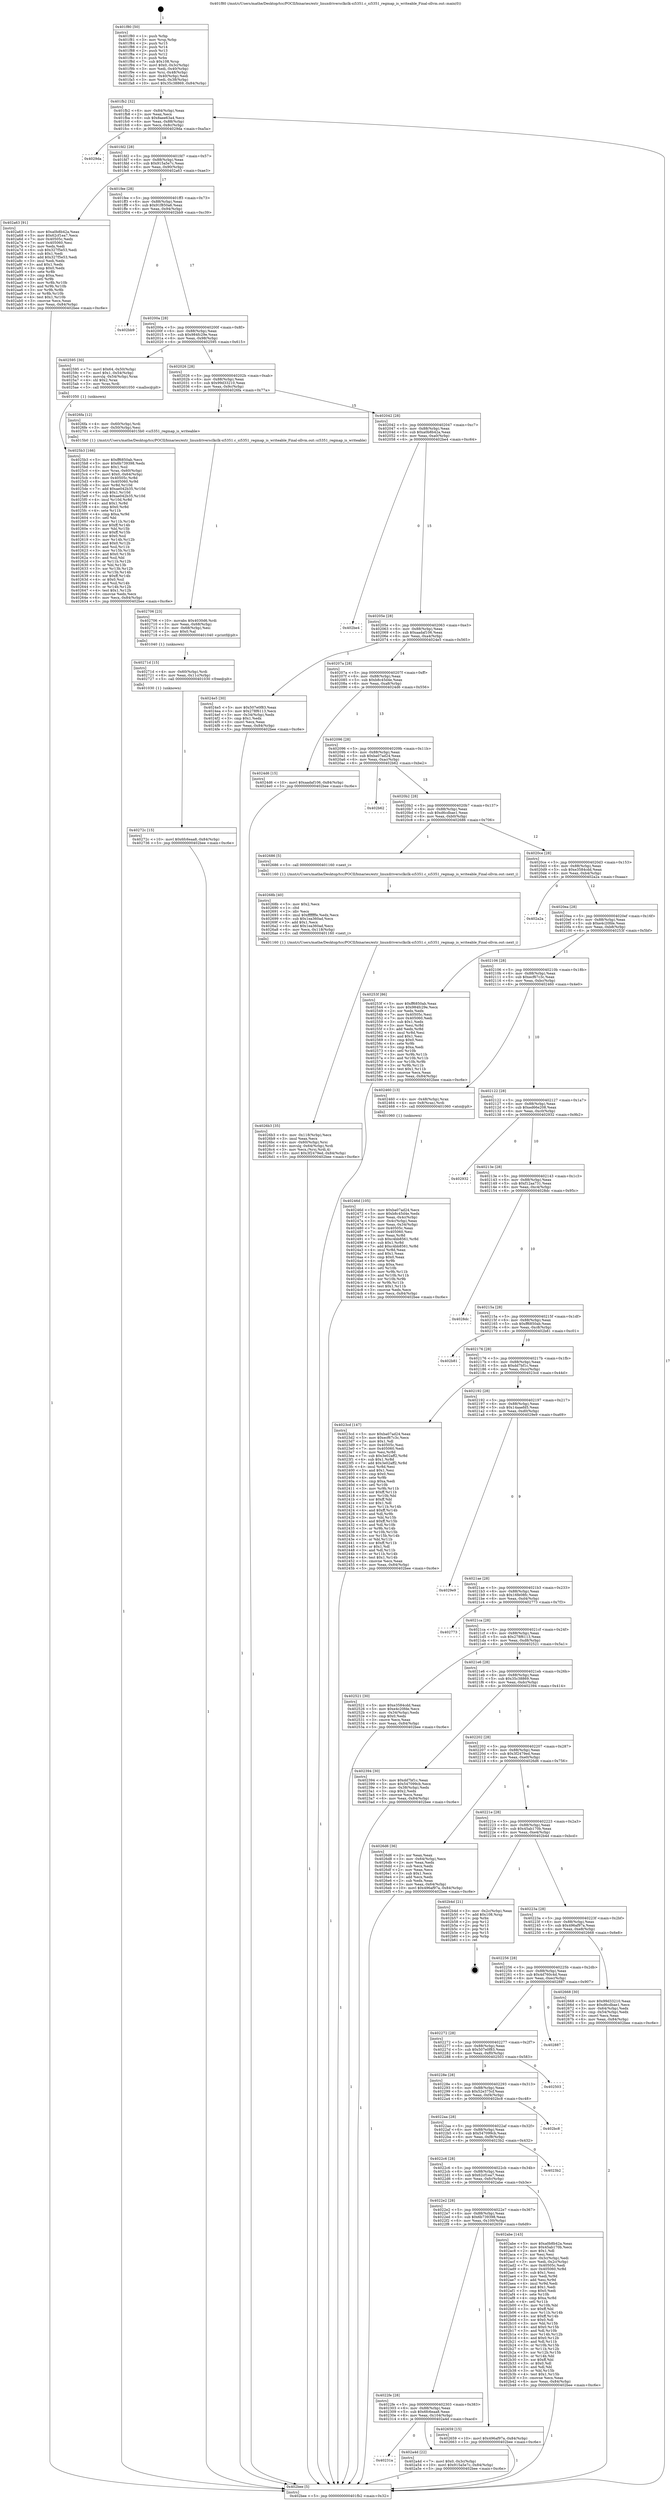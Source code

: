digraph "0x401f80" {
  label = "0x401f80 (/mnt/c/Users/mathe/Desktop/tcc/POCII/binaries/extr_linuxdriversclkclk-si5351.c_si5351_regmap_is_writeable_Final-ollvm.out::main(0))"
  labelloc = "t"
  node[shape=record]

  Entry [label="",width=0.3,height=0.3,shape=circle,fillcolor=black,style=filled]
  "0x401fb2" [label="{
     0x401fb2 [32]\l
     | [instrs]\l
     &nbsp;&nbsp;0x401fb2 \<+6\>: mov -0x84(%rbp),%eax\l
     &nbsp;&nbsp;0x401fb8 \<+2\>: mov %eax,%ecx\l
     &nbsp;&nbsp;0x401fba \<+6\>: sub $0x8aee63a4,%ecx\l
     &nbsp;&nbsp;0x401fc0 \<+6\>: mov %eax,-0x88(%rbp)\l
     &nbsp;&nbsp;0x401fc6 \<+6\>: mov %ecx,-0x8c(%rbp)\l
     &nbsp;&nbsp;0x401fcc \<+6\>: je 00000000004029da \<main+0xa5a\>\l
  }"]
  "0x4029da" [label="{
     0x4029da\l
  }", style=dashed]
  "0x401fd2" [label="{
     0x401fd2 [28]\l
     | [instrs]\l
     &nbsp;&nbsp;0x401fd2 \<+5\>: jmp 0000000000401fd7 \<main+0x57\>\l
     &nbsp;&nbsp;0x401fd7 \<+6\>: mov -0x88(%rbp),%eax\l
     &nbsp;&nbsp;0x401fdd \<+5\>: sub $0x915a5e7c,%eax\l
     &nbsp;&nbsp;0x401fe2 \<+6\>: mov %eax,-0x90(%rbp)\l
     &nbsp;&nbsp;0x401fe8 \<+6\>: je 0000000000402a63 \<main+0xae3\>\l
  }"]
  Exit [label="",width=0.3,height=0.3,shape=circle,fillcolor=black,style=filled,peripheries=2]
  "0x402a63" [label="{
     0x402a63 [91]\l
     | [instrs]\l
     &nbsp;&nbsp;0x402a63 \<+5\>: mov $0xa0b8b42a,%eax\l
     &nbsp;&nbsp;0x402a68 \<+5\>: mov $0x62cf1ea7,%ecx\l
     &nbsp;&nbsp;0x402a6d \<+7\>: mov 0x40505c,%edx\l
     &nbsp;&nbsp;0x402a74 \<+7\>: mov 0x405060,%esi\l
     &nbsp;&nbsp;0x402a7b \<+2\>: mov %edx,%edi\l
     &nbsp;&nbsp;0x402a7d \<+6\>: sub $0x327f5e53,%edi\l
     &nbsp;&nbsp;0x402a83 \<+3\>: sub $0x1,%edi\l
     &nbsp;&nbsp;0x402a86 \<+6\>: add $0x327f5e53,%edi\l
     &nbsp;&nbsp;0x402a8c \<+3\>: imul %edi,%edx\l
     &nbsp;&nbsp;0x402a8f \<+3\>: and $0x1,%edx\l
     &nbsp;&nbsp;0x402a92 \<+3\>: cmp $0x0,%edx\l
     &nbsp;&nbsp;0x402a95 \<+4\>: sete %r8b\l
     &nbsp;&nbsp;0x402a99 \<+3\>: cmp $0xa,%esi\l
     &nbsp;&nbsp;0x402a9c \<+4\>: setl %r9b\l
     &nbsp;&nbsp;0x402aa0 \<+3\>: mov %r8b,%r10b\l
     &nbsp;&nbsp;0x402aa3 \<+3\>: and %r9b,%r10b\l
     &nbsp;&nbsp;0x402aa6 \<+3\>: xor %r9b,%r8b\l
     &nbsp;&nbsp;0x402aa9 \<+3\>: or %r8b,%r10b\l
     &nbsp;&nbsp;0x402aac \<+4\>: test $0x1,%r10b\l
     &nbsp;&nbsp;0x402ab0 \<+3\>: cmovne %ecx,%eax\l
     &nbsp;&nbsp;0x402ab3 \<+6\>: mov %eax,-0x84(%rbp)\l
     &nbsp;&nbsp;0x402ab9 \<+5\>: jmp 0000000000402bee \<main+0xc6e\>\l
  }"]
  "0x401fee" [label="{
     0x401fee [28]\l
     | [instrs]\l
     &nbsp;&nbsp;0x401fee \<+5\>: jmp 0000000000401ff3 \<main+0x73\>\l
     &nbsp;&nbsp;0x401ff3 \<+6\>: mov -0x88(%rbp),%eax\l
     &nbsp;&nbsp;0x401ff9 \<+5\>: sub $0x91f850a6,%eax\l
     &nbsp;&nbsp;0x401ffe \<+6\>: mov %eax,-0x94(%rbp)\l
     &nbsp;&nbsp;0x402004 \<+6\>: je 0000000000402bb9 \<main+0xc39\>\l
  }"]
  "0x40231a" [label="{
     0x40231a\l
  }", style=dashed]
  "0x402bb9" [label="{
     0x402bb9\l
  }", style=dashed]
  "0x40200a" [label="{
     0x40200a [28]\l
     | [instrs]\l
     &nbsp;&nbsp;0x40200a \<+5\>: jmp 000000000040200f \<main+0x8f\>\l
     &nbsp;&nbsp;0x40200f \<+6\>: mov -0x88(%rbp),%eax\l
     &nbsp;&nbsp;0x402015 \<+5\>: sub $0x984fc29e,%eax\l
     &nbsp;&nbsp;0x40201a \<+6\>: mov %eax,-0x98(%rbp)\l
     &nbsp;&nbsp;0x402020 \<+6\>: je 0000000000402595 \<main+0x615\>\l
  }"]
  "0x402a4d" [label="{
     0x402a4d [22]\l
     | [instrs]\l
     &nbsp;&nbsp;0x402a4d \<+7\>: movl $0x0,-0x3c(%rbp)\l
     &nbsp;&nbsp;0x402a54 \<+10\>: movl $0x915a5e7c,-0x84(%rbp)\l
     &nbsp;&nbsp;0x402a5e \<+5\>: jmp 0000000000402bee \<main+0xc6e\>\l
  }"]
  "0x402595" [label="{
     0x402595 [30]\l
     | [instrs]\l
     &nbsp;&nbsp;0x402595 \<+7\>: movl $0x64,-0x50(%rbp)\l
     &nbsp;&nbsp;0x40259c \<+7\>: movl $0x1,-0x54(%rbp)\l
     &nbsp;&nbsp;0x4025a3 \<+4\>: movslq -0x54(%rbp),%rax\l
     &nbsp;&nbsp;0x4025a7 \<+4\>: shl $0x2,%rax\l
     &nbsp;&nbsp;0x4025ab \<+3\>: mov %rax,%rdi\l
     &nbsp;&nbsp;0x4025ae \<+5\>: call 0000000000401050 \<malloc@plt\>\l
     | [calls]\l
     &nbsp;&nbsp;0x401050 \{1\} (unknown)\l
  }"]
  "0x402026" [label="{
     0x402026 [28]\l
     | [instrs]\l
     &nbsp;&nbsp;0x402026 \<+5\>: jmp 000000000040202b \<main+0xab\>\l
     &nbsp;&nbsp;0x40202b \<+6\>: mov -0x88(%rbp),%eax\l
     &nbsp;&nbsp;0x402031 \<+5\>: sub $0x99d33210,%eax\l
     &nbsp;&nbsp;0x402036 \<+6\>: mov %eax,-0x9c(%rbp)\l
     &nbsp;&nbsp;0x40203c \<+6\>: je 00000000004026fa \<main+0x77a\>\l
  }"]
  "0x40272c" [label="{
     0x40272c [15]\l
     | [instrs]\l
     &nbsp;&nbsp;0x40272c \<+10\>: movl $0x6fc6eaa8,-0x84(%rbp)\l
     &nbsp;&nbsp;0x402736 \<+5\>: jmp 0000000000402bee \<main+0xc6e\>\l
  }"]
  "0x4026fa" [label="{
     0x4026fa [12]\l
     | [instrs]\l
     &nbsp;&nbsp;0x4026fa \<+4\>: mov -0x60(%rbp),%rdi\l
     &nbsp;&nbsp;0x4026fe \<+3\>: mov -0x50(%rbp),%esi\l
     &nbsp;&nbsp;0x402701 \<+5\>: call 00000000004015b0 \<si5351_regmap_is_writeable\>\l
     | [calls]\l
     &nbsp;&nbsp;0x4015b0 \{1\} (/mnt/c/Users/mathe/Desktop/tcc/POCII/binaries/extr_linuxdriversclkclk-si5351.c_si5351_regmap_is_writeable_Final-ollvm.out::si5351_regmap_is_writeable)\l
  }"]
  "0x402042" [label="{
     0x402042 [28]\l
     | [instrs]\l
     &nbsp;&nbsp;0x402042 \<+5\>: jmp 0000000000402047 \<main+0xc7\>\l
     &nbsp;&nbsp;0x402047 \<+6\>: mov -0x88(%rbp),%eax\l
     &nbsp;&nbsp;0x40204d \<+5\>: sub $0xa0b8b42a,%eax\l
     &nbsp;&nbsp;0x402052 \<+6\>: mov %eax,-0xa0(%rbp)\l
     &nbsp;&nbsp;0x402058 \<+6\>: je 0000000000402be4 \<main+0xc64\>\l
  }"]
  "0x40271d" [label="{
     0x40271d [15]\l
     | [instrs]\l
     &nbsp;&nbsp;0x40271d \<+4\>: mov -0x60(%rbp),%rdi\l
     &nbsp;&nbsp;0x402721 \<+6\>: mov %eax,-0x11c(%rbp)\l
     &nbsp;&nbsp;0x402727 \<+5\>: call 0000000000401030 \<free@plt\>\l
     | [calls]\l
     &nbsp;&nbsp;0x401030 \{1\} (unknown)\l
  }"]
  "0x402be4" [label="{
     0x402be4\l
  }", style=dashed]
  "0x40205e" [label="{
     0x40205e [28]\l
     | [instrs]\l
     &nbsp;&nbsp;0x40205e \<+5\>: jmp 0000000000402063 \<main+0xe3\>\l
     &nbsp;&nbsp;0x402063 \<+6\>: mov -0x88(%rbp),%eax\l
     &nbsp;&nbsp;0x402069 \<+5\>: sub $0xaadaf106,%eax\l
     &nbsp;&nbsp;0x40206e \<+6\>: mov %eax,-0xa4(%rbp)\l
     &nbsp;&nbsp;0x402074 \<+6\>: je 00000000004024e5 \<main+0x565\>\l
  }"]
  "0x402706" [label="{
     0x402706 [23]\l
     | [instrs]\l
     &nbsp;&nbsp;0x402706 \<+10\>: movabs $0x4030d6,%rdi\l
     &nbsp;&nbsp;0x402710 \<+3\>: mov %eax,-0x68(%rbp)\l
     &nbsp;&nbsp;0x402713 \<+3\>: mov -0x68(%rbp),%esi\l
     &nbsp;&nbsp;0x402716 \<+2\>: mov $0x0,%al\l
     &nbsp;&nbsp;0x402718 \<+5\>: call 0000000000401040 \<printf@plt\>\l
     | [calls]\l
     &nbsp;&nbsp;0x401040 \{1\} (unknown)\l
  }"]
  "0x4024e5" [label="{
     0x4024e5 [30]\l
     | [instrs]\l
     &nbsp;&nbsp;0x4024e5 \<+5\>: mov $0x507e0f83,%eax\l
     &nbsp;&nbsp;0x4024ea \<+5\>: mov $0x278f6113,%ecx\l
     &nbsp;&nbsp;0x4024ef \<+3\>: mov -0x34(%rbp),%edx\l
     &nbsp;&nbsp;0x4024f2 \<+3\>: cmp $0x1,%edx\l
     &nbsp;&nbsp;0x4024f5 \<+3\>: cmovl %ecx,%eax\l
     &nbsp;&nbsp;0x4024f8 \<+6\>: mov %eax,-0x84(%rbp)\l
     &nbsp;&nbsp;0x4024fe \<+5\>: jmp 0000000000402bee \<main+0xc6e\>\l
  }"]
  "0x40207a" [label="{
     0x40207a [28]\l
     | [instrs]\l
     &nbsp;&nbsp;0x40207a \<+5\>: jmp 000000000040207f \<main+0xff\>\l
     &nbsp;&nbsp;0x40207f \<+6\>: mov -0x88(%rbp),%eax\l
     &nbsp;&nbsp;0x402085 \<+5\>: sub $0xb8c45d4e,%eax\l
     &nbsp;&nbsp;0x40208a \<+6\>: mov %eax,-0xa8(%rbp)\l
     &nbsp;&nbsp;0x402090 \<+6\>: je 00000000004024d6 \<main+0x556\>\l
  }"]
  "0x4026b3" [label="{
     0x4026b3 [35]\l
     | [instrs]\l
     &nbsp;&nbsp;0x4026b3 \<+6\>: mov -0x118(%rbp),%ecx\l
     &nbsp;&nbsp;0x4026b9 \<+3\>: imul %eax,%ecx\l
     &nbsp;&nbsp;0x4026bc \<+4\>: mov -0x60(%rbp),%rsi\l
     &nbsp;&nbsp;0x4026c0 \<+4\>: movslq -0x64(%rbp),%rdi\l
     &nbsp;&nbsp;0x4026c4 \<+3\>: mov %ecx,(%rsi,%rdi,4)\l
     &nbsp;&nbsp;0x4026c7 \<+10\>: movl $0x3f2479ed,-0x84(%rbp)\l
     &nbsp;&nbsp;0x4026d1 \<+5\>: jmp 0000000000402bee \<main+0xc6e\>\l
  }"]
  "0x4024d6" [label="{
     0x4024d6 [15]\l
     | [instrs]\l
     &nbsp;&nbsp;0x4024d6 \<+10\>: movl $0xaadaf106,-0x84(%rbp)\l
     &nbsp;&nbsp;0x4024e0 \<+5\>: jmp 0000000000402bee \<main+0xc6e\>\l
  }"]
  "0x402096" [label="{
     0x402096 [28]\l
     | [instrs]\l
     &nbsp;&nbsp;0x402096 \<+5\>: jmp 000000000040209b \<main+0x11b\>\l
     &nbsp;&nbsp;0x40209b \<+6\>: mov -0x88(%rbp),%eax\l
     &nbsp;&nbsp;0x4020a1 \<+5\>: sub $0xba07ad24,%eax\l
     &nbsp;&nbsp;0x4020a6 \<+6\>: mov %eax,-0xac(%rbp)\l
     &nbsp;&nbsp;0x4020ac \<+6\>: je 0000000000402b62 \<main+0xbe2\>\l
  }"]
  "0x40268b" [label="{
     0x40268b [40]\l
     | [instrs]\l
     &nbsp;&nbsp;0x40268b \<+5\>: mov $0x2,%ecx\l
     &nbsp;&nbsp;0x402690 \<+1\>: cltd\l
     &nbsp;&nbsp;0x402691 \<+2\>: idiv %ecx\l
     &nbsp;&nbsp;0x402693 \<+6\>: imul $0xfffffffe,%edx,%ecx\l
     &nbsp;&nbsp;0x402699 \<+6\>: sub $0x1ea360ad,%ecx\l
     &nbsp;&nbsp;0x40269f \<+3\>: add $0x1,%ecx\l
     &nbsp;&nbsp;0x4026a2 \<+6\>: add $0x1ea360ad,%ecx\l
     &nbsp;&nbsp;0x4026a8 \<+6\>: mov %ecx,-0x118(%rbp)\l
     &nbsp;&nbsp;0x4026ae \<+5\>: call 0000000000401160 \<next_i\>\l
     | [calls]\l
     &nbsp;&nbsp;0x401160 \{1\} (/mnt/c/Users/mathe/Desktop/tcc/POCII/binaries/extr_linuxdriversclkclk-si5351.c_si5351_regmap_is_writeable_Final-ollvm.out::next_i)\l
  }"]
  "0x402b62" [label="{
     0x402b62\l
  }", style=dashed]
  "0x4020b2" [label="{
     0x4020b2 [28]\l
     | [instrs]\l
     &nbsp;&nbsp;0x4020b2 \<+5\>: jmp 00000000004020b7 \<main+0x137\>\l
     &nbsp;&nbsp;0x4020b7 \<+6\>: mov -0x88(%rbp),%eax\l
     &nbsp;&nbsp;0x4020bd \<+5\>: sub $0xd6cdbae1,%eax\l
     &nbsp;&nbsp;0x4020c2 \<+6\>: mov %eax,-0xb0(%rbp)\l
     &nbsp;&nbsp;0x4020c8 \<+6\>: je 0000000000402686 \<main+0x706\>\l
  }"]
  "0x4022fe" [label="{
     0x4022fe [28]\l
     | [instrs]\l
     &nbsp;&nbsp;0x4022fe \<+5\>: jmp 0000000000402303 \<main+0x383\>\l
     &nbsp;&nbsp;0x402303 \<+6\>: mov -0x88(%rbp),%eax\l
     &nbsp;&nbsp;0x402309 \<+5\>: sub $0x6fc6eaa8,%eax\l
     &nbsp;&nbsp;0x40230e \<+6\>: mov %eax,-0x104(%rbp)\l
     &nbsp;&nbsp;0x402314 \<+6\>: je 0000000000402a4d \<main+0xacd\>\l
  }"]
  "0x402686" [label="{
     0x402686 [5]\l
     | [instrs]\l
     &nbsp;&nbsp;0x402686 \<+5\>: call 0000000000401160 \<next_i\>\l
     | [calls]\l
     &nbsp;&nbsp;0x401160 \{1\} (/mnt/c/Users/mathe/Desktop/tcc/POCII/binaries/extr_linuxdriversclkclk-si5351.c_si5351_regmap_is_writeable_Final-ollvm.out::next_i)\l
  }"]
  "0x4020ce" [label="{
     0x4020ce [28]\l
     | [instrs]\l
     &nbsp;&nbsp;0x4020ce \<+5\>: jmp 00000000004020d3 \<main+0x153\>\l
     &nbsp;&nbsp;0x4020d3 \<+6\>: mov -0x88(%rbp),%eax\l
     &nbsp;&nbsp;0x4020d9 \<+5\>: sub $0xe3584cdd,%eax\l
     &nbsp;&nbsp;0x4020de \<+6\>: mov %eax,-0xb4(%rbp)\l
     &nbsp;&nbsp;0x4020e4 \<+6\>: je 0000000000402a2a \<main+0xaaa\>\l
  }"]
  "0x402659" [label="{
     0x402659 [15]\l
     | [instrs]\l
     &nbsp;&nbsp;0x402659 \<+10\>: movl $0x496af97a,-0x84(%rbp)\l
     &nbsp;&nbsp;0x402663 \<+5\>: jmp 0000000000402bee \<main+0xc6e\>\l
  }"]
  "0x402a2a" [label="{
     0x402a2a\l
  }", style=dashed]
  "0x4020ea" [label="{
     0x4020ea [28]\l
     | [instrs]\l
     &nbsp;&nbsp;0x4020ea \<+5\>: jmp 00000000004020ef \<main+0x16f\>\l
     &nbsp;&nbsp;0x4020ef \<+6\>: mov -0x88(%rbp),%eax\l
     &nbsp;&nbsp;0x4020f5 \<+5\>: sub $0xe4c20fde,%eax\l
     &nbsp;&nbsp;0x4020fa \<+6\>: mov %eax,-0xb8(%rbp)\l
     &nbsp;&nbsp;0x402100 \<+6\>: je 000000000040253f \<main+0x5bf\>\l
  }"]
  "0x4022e2" [label="{
     0x4022e2 [28]\l
     | [instrs]\l
     &nbsp;&nbsp;0x4022e2 \<+5\>: jmp 00000000004022e7 \<main+0x367\>\l
     &nbsp;&nbsp;0x4022e7 \<+6\>: mov -0x88(%rbp),%eax\l
     &nbsp;&nbsp;0x4022ed \<+5\>: sub $0x6b739398,%eax\l
     &nbsp;&nbsp;0x4022f2 \<+6\>: mov %eax,-0x100(%rbp)\l
     &nbsp;&nbsp;0x4022f8 \<+6\>: je 0000000000402659 \<main+0x6d9\>\l
  }"]
  "0x40253f" [label="{
     0x40253f [86]\l
     | [instrs]\l
     &nbsp;&nbsp;0x40253f \<+5\>: mov $0xff6850ab,%eax\l
     &nbsp;&nbsp;0x402544 \<+5\>: mov $0x984fc29e,%ecx\l
     &nbsp;&nbsp;0x402549 \<+2\>: xor %edx,%edx\l
     &nbsp;&nbsp;0x40254b \<+7\>: mov 0x40505c,%esi\l
     &nbsp;&nbsp;0x402552 \<+7\>: mov 0x405060,%edi\l
     &nbsp;&nbsp;0x402559 \<+3\>: sub $0x1,%edx\l
     &nbsp;&nbsp;0x40255c \<+3\>: mov %esi,%r8d\l
     &nbsp;&nbsp;0x40255f \<+3\>: add %edx,%r8d\l
     &nbsp;&nbsp;0x402562 \<+4\>: imul %r8d,%esi\l
     &nbsp;&nbsp;0x402566 \<+3\>: and $0x1,%esi\l
     &nbsp;&nbsp;0x402569 \<+3\>: cmp $0x0,%esi\l
     &nbsp;&nbsp;0x40256c \<+4\>: sete %r9b\l
     &nbsp;&nbsp;0x402570 \<+3\>: cmp $0xa,%edi\l
     &nbsp;&nbsp;0x402573 \<+4\>: setl %r10b\l
     &nbsp;&nbsp;0x402577 \<+3\>: mov %r9b,%r11b\l
     &nbsp;&nbsp;0x40257a \<+3\>: and %r10b,%r11b\l
     &nbsp;&nbsp;0x40257d \<+3\>: xor %r10b,%r9b\l
     &nbsp;&nbsp;0x402580 \<+3\>: or %r9b,%r11b\l
     &nbsp;&nbsp;0x402583 \<+4\>: test $0x1,%r11b\l
     &nbsp;&nbsp;0x402587 \<+3\>: cmovne %ecx,%eax\l
     &nbsp;&nbsp;0x40258a \<+6\>: mov %eax,-0x84(%rbp)\l
     &nbsp;&nbsp;0x402590 \<+5\>: jmp 0000000000402bee \<main+0xc6e\>\l
  }"]
  "0x402106" [label="{
     0x402106 [28]\l
     | [instrs]\l
     &nbsp;&nbsp;0x402106 \<+5\>: jmp 000000000040210b \<main+0x18b\>\l
     &nbsp;&nbsp;0x40210b \<+6\>: mov -0x88(%rbp),%eax\l
     &nbsp;&nbsp;0x402111 \<+5\>: sub $0xecf67c3c,%eax\l
     &nbsp;&nbsp;0x402116 \<+6\>: mov %eax,-0xbc(%rbp)\l
     &nbsp;&nbsp;0x40211c \<+6\>: je 0000000000402460 \<main+0x4e0\>\l
  }"]
  "0x402abe" [label="{
     0x402abe [143]\l
     | [instrs]\l
     &nbsp;&nbsp;0x402abe \<+5\>: mov $0xa0b8b42a,%eax\l
     &nbsp;&nbsp;0x402ac3 \<+5\>: mov $0x45ab170b,%ecx\l
     &nbsp;&nbsp;0x402ac8 \<+2\>: mov $0x1,%dl\l
     &nbsp;&nbsp;0x402aca \<+2\>: xor %esi,%esi\l
     &nbsp;&nbsp;0x402acc \<+3\>: mov -0x3c(%rbp),%edi\l
     &nbsp;&nbsp;0x402acf \<+3\>: mov %edi,-0x2c(%rbp)\l
     &nbsp;&nbsp;0x402ad2 \<+7\>: mov 0x40505c,%edi\l
     &nbsp;&nbsp;0x402ad9 \<+8\>: mov 0x405060,%r8d\l
     &nbsp;&nbsp;0x402ae1 \<+3\>: sub $0x1,%esi\l
     &nbsp;&nbsp;0x402ae4 \<+3\>: mov %edi,%r9d\l
     &nbsp;&nbsp;0x402ae7 \<+3\>: add %esi,%r9d\l
     &nbsp;&nbsp;0x402aea \<+4\>: imul %r9d,%edi\l
     &nbsp;&nbsp;0x402aee \<+3\>: and $0x1,%edi\l
     &nbsp;&nbsp;0x402af1 \<+3\>: cmp $0x0,%edi\l
     &nbsp;&nbsp;0x402af4 \<+4\>: sete %r10b\l
     &nbsp;&nbsp;0x402af8 \<+4\>: cmp $0xa,%r8d\l
     &nbsp;&nbsp;0x402afc \<+4\>: setl %r11b\l
     &nbsp;&nbsp;0x402b00 \<+3\>: mov %r10b,%bl\l
     &nbsp;&nbsp;0x402b03 \<+3\>: xor $0xff,%bl\l
     &nbsp;&nbsp;0x402b06 \<+3\>: mov %r11b,%r14b\l
     &nbsp;&nbsp;0x402b09 \<+4\>: xor $0xff,%r14b\l
     &nbsp;&nbsp;0x402b0d \<+3\>: xor $0x0,%dl\l
     &nbsp;&nbsp;0x402b10 \<+3\>: mov %bl,%r15b\l
     &nbsp;&nbsp;0x402b13 \<+4\>: and $0x0,%r15b\l
     &nbsp;&nbsp;0x402b17 \<+3\>: and %dl,%r10b\l
     &nbsp;&nbsp;0x402b1a \<+3\>: mov %r14b,%r12b\l
     &nbsp;&nbsp;0x402b1d \<+4\>: and $0x0,%r12b\l
     &nbsp;&nbsp;0x402b21 \<+3\>: and %dl,%r11b\l
     &nbsp;&nbsp;0x402b24 \<+3\>: or %r10b,%r15b\l
     &nbsp;&nbsp;0x402b27 \<+3\>: or %r11b,%r12b\l
     &nbsp;&nbsp;0x402b2a \<+3\>: xor %r12b,%r15b\l
     &nbsp;&nbsp;0x402b2d \<+3\>: or %r14b,%bl\l
     &nbsp;&nbsp;0x402b30 \<+3\>: xor $0xff,%bl\l
     &nbsp;&nbsp;0x402b33 \<+3\>: or $0x0,%dl\l
     &nbsp;&nbsp;0x402b36 \<+2\>: and %dl,%bl\l
     &nbsp;&nbsp;0x402b38 \<+3\>: or %bl,%r15b\l
     &nbsp;&nbsp;0x402b3b \<+4\>: test $0x1,%r15b\l
     &nbsp;&nbsp;0x402b3f \<+3\>: cmovne %ecx,%eax\l
     &nbsp;&nbsp;0x402b42 \<+6\>: mov %eax,-0x84(%rbp)\l
     &nbsp;&nbsp;0x402b48 \<+5\>: jmp 0000000000402bee \<main+0xc6e\>\l
  }"]
  "0x402460" [label="{
     0x402460 [13]\l
     | [instrs]\l
     &nbsp;&nbsp;0x402460 \<+4\>: mov -0x48(%rbp),%rax\l
     &nbsp;&nbsp;0x402464 \<+4\>: mov 0x8(%rax),%rdi\l
     &nbsp;&nbsp;0x402468 \<+5\>: call 0000000000401060 \<atoi@plt\>\l
     | [calls]\l
     &nbsp;&nbsp;0x401060 \{1\} (unknown)\l
  }"]
  "0x402122" [label="{
     0x402122 [28]\l
     | [instrs]\l
     &nbsp;&nbsp;0x402122 \<+5\>: jmp 0000000000402127 \<main+0x1a7\>\l
     &nbsp;&nbsp;0x402127 \<+6\>: mov -0x88(%rbp),%eax\l
     &nbsp;&nbsp;0x40212d \<+5\>: sub $0xed66e208,%eax\l
     &nbsp;&nbsp;0x402132 \<+6\>: mov %eax,-0xc0(%rbp)\l
     &nbsp;&nbsp;0x402138 \<+6\>: je 0000000000402932 \<main+0x9b2\>\l
  }"]
  "0x4022c6" [label="{
     0x4022c6 [28]\l
     | [instrs]\l
     &nbsp;&nbsp;0x4022c6 \<+5\>: jmp 00000000004022cb \<main+0x34b\>\l
     &nbsp;&nbsp;0x4022cb \<+6\>: mov -0x88(%rbp),%eax\l
     &nbsp;&nbsp;0x4022d1 \<+5\>: sub $0x62cf1ea7,%eax\l
     &nbsp;&nbsp;0x4022d6 \<+6\>: mov %eax,-0xfc(%rbp)\l
     &nbsp;&nbsp;0x4022dc \<+6\>: je 0000000000402abe \<main+0xb3e\>\l
  }"]
  "0x402932" [label="{
     0x402932\l
  }", style=dashed]
  "0x40213e" [label="{
     0x40213e [28]\l
     | [instrs]\l
     &nbsp;&nbsp;0x40213e \<+5\>: jmp 0000000000402143 \<main+0x1c3\>\l
     &nbsp;&nbsp;0x402143 \<+6\>: mov -0x88(%rbp),%eax\l
     &nbsp;&nbsp;0x402149 \<+5\>: sub $0xf12aa731,%eax\l
     &nbsp;&nbsp;0x40214e \<+6\>: mov %eax,-0xc4(%rbp)\l
     &nbsp;&nbsp;0x402154 \<+6\>: je 00000000004028dc \<main+0x95c\>\l
  }"]
  "0x4023b2" [label="{
     0x4023b2\l
  }", style=dashed]
  "0x4028dc" [label="{
     0x4028dc\l
  }", style=dashed]
  "0x40215a" [label="{
     0x40215a [28]\l
     | [instrs]\l
     &nbsp;&nbsp;0x40215a \<+5\>: jmp 000000000040215f \<main+0x1df\>\l
     &nbsp;&nbsp;0x40215f \<+6\>: mov -0x88(%rbp),%eax\l
     &nbsp;&nbsp;0x402165 \<+5\>: sub $0xff6850ab,%eax\l
     &nbsp;&nbsp;0x40216a \<+6\>: mov %eax,-0xc8(%rbp)\l
     &nbsp;&nbsp;0x402170 \<+6\>: je 0000000000402b81 \<main+0xc01\>\l
  }"]
  "0x4022aa" [label="{
     0x4022aa [28]\l
     | [instrs]\l
     &nbsp;&nbsp;0x4022aa \<+5\>: jmp 00000000004022af \<main+0x32f\>\l
     &nbsp;&nbsp;0x4022af \<+6\>: mov -0x88(%rbp),%eax\l
     &nbsp;&nbsp;0x4022b5 \<+5\>: sub $0x547099cb,%eax\l
     &nbsp;&nbsp;0x4022ba \<+6\>: mov %eax,-0xf8(%rbp)\l
     &nbsp;&nbsp;0x4022c0 \<+6\>: je 00000000004023b2 \<main+0x432\>\l
  }"]
  "0x402b81" [label="{
     0x402b81\l
  }", style=dashed]
  "0x402176" [label="{
     0x402176 [28]\l
     | [instrs]\l
     &nbsp;&nbsp;0x402176 \<+5\>: jmp 000000000040217b \<main+0x1fb\>\l
     &nbsp;&nbsp;0x40217b \<+6\>: mov -0x88(%rbp),%eax\l
     &nbsp;&nbsp;0x402181 \<+5\>: sub $0xdd7bf1c,%eax\l
     &nbsp;&nbsp;0x402186 \<+6\>: mov %eax,-0xcc(%rbp)\l
     &nbsp;&nbsp;0x40218c \<+6\>: je 00000000004023cd \<main+0x44d\>\l
  }"]
  "0x402bc8" [label="{
     0x402bc8\l
  }", style=dashed]
  "0x4023cd" [label="{
     0x4023cd [147]\l
     | [instrs]\l
     &nbsp;&nbsp;0x4023cd \<+5\>: mov $0xba07ad24,%eax\l
     &nbsp;&nbsp;0x4023d2 \<+5\>: mov $0xecf67c3c,%ecx\l
     &nbsp;&nbsp;0x4023d7 \<+2\>: mov $0x1,%dl\l
     &nbsp;&nbsp;0x4023d9 \<+7\>: mov 0x40505c,%esi\l
     &nbsp;&nbsp;0x4023e0 \<+7\>: mov 0x405060,%edi\l
     &nbsp;&nbsp;0x4023e7 \<+3\>: mov %esi,%r8d\l
     &nbsp;&nbsp;0x4023ea \<+7\>: sub $0x3e02aff2,%r8d\l
     &nbsp;&nbsp;0x4023f1 \<+4\>: sub $0x1,%r8d\l
     &nbsp;&nbsp;0x4023f5 \<+7\>: add $0x3e02aff2,%r8d\l
     &nbsp;&nbsp;0x4023fc \<+4\>: imul %r8d,%esi\l
     &nbsp;&nbsp;0x402400 \<+3\>: and $0x1,%esi\l
     &nbsp;&nbsp;0x402403 \<+3\>: cmp $0x0,%esi\l
     &nbsp;&nbsp;0x402406 \<+4\>: sete %r9b\l
     &nbsp;&nbsp;0x40240a \<+3\>: cmp $0xa,%edi\l
     &nbsp;&nbsp;0x40240d \<+4\>: setl %r10b\l
     &nbsp;&nbsp;0x402411 \<+3\>: mov %r9b,%r11b\l
     &nbsp;&nbsp;0x402414 \<+4\>: xor $0xff,%r11b\l
     &nbsp;&nbsp;0x402418 \<+3\>: mov %r10b,%bl\l
     &nbsp;&nbsp;0x40241b \<+3\>: xor $0xff,%bl\l
     &nbsp;&nbsp;0x40241e \<+3\>: xor $0x1,%dl\l
     &nbsp;&nbsp;0x402421 \<+3\>: mov %r11b,%r14b\l
     &nbsp;&nbsp;0x402424 \<+4\>: and $0xff,%r14b\l
     &nbsp;&nbsp;0x402428 \<+3\>: and %dl,%r9b\l
     &nbsp;&nbsp;0x40242b \<+3\>: mov %bl,%r15b\l
     &nbsp;&nbsp;0x40242e \<+4\>: and $0xff,%r15b\l
     &nbsp;&nbsp;0x402432 \<+3\>: and %dl,%r10b\l
     &nbsp;&nbsp;0x402435 \<+3\>: or %r9b,%r14b\l
     &nbsp;&nbsp;0x402438 \<+3\>: or %r10b,%r15b\l
     &nbsp;&nbsp;0x40243b \<+3\>: xor %r15b,%r14b\l
     &nbsp;&nbsp;0x40243e \<+3\>: or %bl,%r11b\l
     &nbsp;&nbsp;0x402441 \<+4\>: xor $0xff,%r11b\l
     &nbsp;&nbsp;0x402445 \<+3\>: or $0x1,%dl\l
     &nbsp;&nbsp;0x402448 \<+3\>: and %dl,%r11b\l
     &nbsp;&nbsp;0x40244b \<+3\>: or %r11b,%r14b\l
     &nbsp;&nbsp;0x40244e \<+4\>: test $0x1,%r14b\l
     &nbsp;&nbsp;0x402452 \<+3\>: cmovne %ecx,%eax\l
     &nbsp;&nbsp;0x402455 \<+6\>: mov %eax,-0x84(%rbp)\l
     &nbsp;&nbsp;0x40245b \<+5\>: jmp 0000000000402bee \<main+0xc6e\>\l
  }"]
  "0x402192" [label="{
     0x402192 [28]\l
     | [instrs]\l
     &nbsp;&nbsp;0x402192 \<+5\>: jmp 0000000000402197 \<main+0x217\>\l
     &nbsp;&nbsp;0x402197 \<+6\>: mov -0x88(%rbp),%eax\l
     &nbsp;&nbsp;0x40219d \<+5\>: sub $0x14aaefd5,%eax\l
     &nbsp;&nbsp;0x4021a2 \<+6\>: mov %eax,-0xd0(%rbp)\l
     &nbsp;&nbsp;0x4021a8 \<+6\>: je 00000000004029e9 \<main+0xa69\>\l
  }"]
  "0x40228e" [label="{
     0x40228e [28]\l
     | [instrs]\l
     &nbsp;&nbsp;0x40228e \<+5\>: jmp 0000000000402293 \<main+0x313\>\l
     &nbsp;&nbsp;0x402293 \<+6\>: mov -0x88(%rbp),%eax\l
     &nbsp;&nbsp;0x402299 \<+5\>: sub $0x52e375cf,%eax\l
     &nbsp;&nbsp;0x40229e \<+6\>: mov %eax,-0xf4(%rbp)\l
     &nbsp;&nbsp;0x4022a4 \<+6\>: je 0000000000402bc8 \<main+0xc48\>\l
  }"]
  "0x4029e9" [label="{
     0x4029e9\l
  }", style=dashed]
  "0x4021ae" [label="{
     0x4021ae [28]\l
     | [instrs]\l
     &nbsp;&nbsp;0x4021ae \<+5\>: jmp 00000000004021b3 \<main+0x233\>\l
     &nbsp;&nbsp;0x4021b3 \<+6\>: mov -0x88(%rbp),%eax\l
     &nbsp;&nbsp;0x4021b9 \<+5\>: sub $0x16fe08fc,%eax\l
     &nbsp;&nbsp;0x4021be \<+6\>: mov %eax,-0xd4(%rbp)\l
     &nbsp;&nbsp;0x4021c4 \<+6\>: je 0000000000402773 \<main+0x7f3\>\l
  }"]
  "0x402503" [label="{
     0x402503\l
  }", style=dashed]
  "0x402773" [label="{
     0x402773\l
  }", style=dashed]
  "0x4021ca" [label="{
     0x4021ca [28]\l
     | [instrs]\l
     &nbsp;&nbsp;0x4021ca \<+5\>: jmp 00000000004021cf \<main+0x24f\>\l
     &nbsp;&nbsp;0x4021cf \<+6\>: mov -0x88(%rbp),%eax\l
     &nbsp;&nbsp;0x4021d5 \<+5\>: sub $0x278f6113,%eax\l
     &nbsp;&nbsp;0x4021da \<+6\>: mov %eax,-0xd8(%rbp)\l
     &nbsp;&nbsp;0x4021e0 \<+6\>: je 0000000000402521 \<main+0x5a1\>\l
  }"]
  "0x402272" [label="{
     0x402272 [28]\l
     | [instrs]\l
     &nbsp;&nbsp;0x402272 \<+5\>: jmp 0000000000402277 \<main+0x2f7\>\l
     &nbsp;&nbsp;0x402277 \<+6\>: mov -0x88(%rbp),%eax\l
     &nbsp;&nbsp;0x40227d \<+5\>: sub $0x507e0f83,%eax\l
     &nbsp;&nbsp;0x402282 \<+6\>: mov %eax,-0xf0(%rbp)\l
     &nbsp;&nbsp;0x402288 \<+6\>: je 0000000000402503 \<main+0x583\>\l
  }"]
  "0x402521" [label="{
     0x402521 [30]\l
     | [instrs]\l
     &nbsp;&nbsp;0x402521 \<+5\>: mov $0xe3584cdd,%eax\l
     &nbsp;&nbsp;0x402526 \<+5\>: mov $0xe4c20fde,%ecx\l
     &nbsp;&nbsp;0x40252b \<+3\>: mov -0x34(%rbp),%edx\l
     &nbsp;&nbsp;0x40252e \<+3\>: cmp $0x0,%edx\l
     &nbsp;&nbsp;0x402531 \<+3\>: cmove %ecx,%eax\l
     &nbsp;&nbsp;0x402534 \<+6\>: mov %eax,-0x84(%rbp)\l
     &nbsp;&nbsp;0x40253a \<+5\>: jmp 0000000000402bee \<main+0xc6e\>\l
  }"]
  "0x4021e6" [label="{
     0x4021e6 [28]\l
     | [instrs]\l
     &nbsp;&nbsp;0x4021e6 \<+5\>: jmp 00000000004021eb \<main+0x26b\>\l
     &nbsp;&nbsp;0x4021eb \<+6\>: mov -0x88(%rbp),%eax\l
     &nbsp;&nbsp;0x4021f1 \<+5\>: sub $0x35c38869,%eax\l
     &nbsp;&nbsp;0x4021f6 \<+6\>: mov %eax,-0xdc(%rbp)\l
     &nbsp;&nbsp;0x4021fc \<+6\>: je 0000000000402394 \<main+0x414\>\l
  }"]
  "0x402887" [label="{
     0x402887\l
  }", style=dashed]
  "0x402394" [label="{
     0x402394 [30]\l
     | [instrs]\l
     &nbsp;&nbsp;0x402394 \<+5\>: mov $0xdd7bf1c,%eax\l
     &nbsp;&nbsp;0x402399 \<+5\>: mov $0x547099cb,%ecx\l
     &nbsp;&nbsp;0x40239e \<+3\>: mov -0x38(%rbp),%edx\l
     &nbsp;&nbsp;0x4023a1 \<+3\>: cmp $0x2,%edx\l
     &nbsp;&nbsp;0x4023a4 \<+3\>: cmovne %ecx,%eax\l
     &nbsp;&nbsp;0x4023a7 \<+6\>: mov %eax,-0x84(%rbp)\l
     &nbsp;&nbsp;0x4023ad \<+5\>: jmp 0000000000402bee \<main+0xc6e\>\l
  }"]
  "0x402202" [label="{
     0x402202 [28]\l
     | [instrs]\l
     &nbsp;&nbsp;0x402202 \<+5\>: jmp 0000000000402207 \<main+0x287\>\l
     &nbsp;&nbsp;0x402207 \<+6\>: mov -0x88(%rbp),%eax\l
     &nbsp;&nbsp;0x40220d \<+5\>: sub $0x3f2479ed,%eax\l
     &nbsp;&nbsp;0x402212 \<+6\>: mov %eax,-0xe0(%rbp)\l
     &nbsp;&nbsp;0x402218 \<+6\>: je 00000000004026d6 \<main+0x756\>\l
  }"]
  "0x402bee" [label="{
     0x402bee [5]\l
     | [instrs]\l
     &nbsp;&nbsp;0x402bee \<+5\>: jmp 0000000000401fb2 \<main+0x32\>\l
  }"]
  "0x401f80" [label="{
     0x401f80 [50]\l
     | [instrs]\l
     &nbsp;&nbsp;0x401f80 \<+1\>: push %rbp\l
     &nbsp;&nbsp;0x401f81 \<+3\>: mov %rsp,%rbp\l
     &nbsp;&nbsp;0x401f84 \<+2\>: push %r15\l
     &nbsp;&nbsp;0x401f86 \<+2\>: push %r14\l
     &nbsp;&nbsp;0x401f88 \<+2\>: push %r13\l
     &nbsp;&nbsp;0x401f8a \<+2\>: push %r12\l
     &nbsp;&nbsp;0x401f8c \<+1\>: push %rbx\l
     &nbsp;&nbsp;0x401f8d \<+7\>: sub $0x108,%rsp\l
     &nbsp;&nbsp;0x401f94 \<+7\>: movl $0x0,-0x3c(%rbp)\l
     &nbsp;&nbsp;0x401f9b \<+3\>: mov %edi,-0x40(%rbp)\l
     &nbsp;&nbsp;0x401f9e \<+4\>: mov %rsi,-0x48(%rbp)\l
     &nbsp;&nbsp;0x401fa2 \<+3\>: mov -0x40(%rbp),%edi\l
     &nbsp;&nbsp;0x401fa5 \<+3\>: mov %edi,-0x38(%rbp)\l
     &nbsp;&nbsp;0x401fa8 \<+10\>: movl $0x35c38869,-0x84(%rbp)\l
  }"]
  "0x40246d" [label="{
     0x40246d [105]\l
     | [instrs]\l
     &nbsp;&nbsp;0x40246d \<+5\>: mov $0xba07ad24,%ecx\l
     &nbsp;&nbsp;0x402472 \<+5\>: mov $0xb8c45d4e,%edx\l
     &nbsp;&nbsp;0x402477 \<+3\>: mov %eax,-0x4c(%rbp)\l
     &nbsp;&nbsp;0x40247a \<+3\>: mov -0x4c(%rbp),%eax\l
     &nbsp;&nbsp;0x40247d \<+3\>: mov %eax,-0x34(%rbp)\l
     &nbsp;&nbsp;0x402480 \<+7\>: mov 0x40505c,%eax\l
     &nbsp;&nbsp;0x402487 \<+7\>: mov 0x405060,%esi\l
     &nbsp;&nbsp;0x40248e \<+3\>: mov %eax,%r8d\l
     &nbsp;&nbsp;0x402491 \<+7\>: sub $0xc4bb8561,%r8d\l
     &nbsp;&nbsp;0x402498 \<+4\>: sub $0x1,%r8d\l
     &nbsp;&nbsp;0x40249c \<+7\>: add $0xc4bb8561,%r8d\l
     &nbsp;&nbsp;0x4024a3 \<+4\>: imul %r8d,%eax\l
     &nbsp;&nbsp;0x4024a7 \<+3\>: and $0x1,%eax\l
     &nbsp;&nbsp;0x4024aa \<+3\>: cmp $0x0,%eax\l
     &nbsp;&nbsp;0x4024ad \<+4\>: sete %r9b\l
     &nbsp;&nbsp;0x4024b1 \<+3\>: cmp $0xa,%esi\l
     &nbsp;&nbsp;0x4024b4 \<+4\>: setl %r10b\l
     &nbsp;&nbsp;0x4024b8 \<+3\>: mov %r9b,%r11b\l
     &nbsp;&nbsp;0x4024bb \<+3\>: and %r10b,%r11b\l
     &nbsp;&nbsp;0x4024be \<+3\>: xor %r10b,%r9b\l
     &nbsp;&nbsp;0x4024c1 \<+3\>: or %r9b,%r11b\l
     &nbsp;&nbsp;0x4024c4 \<+4\>: test $0x1,%r11b\l
     &nbsp;&nbsp;0x4024c8 \<+3\>: cmovne %edx,%ecx\l
     &nbsp;&nbsp;0x4024cb \<+6\>: mov %ecx,-0x84(%rbp)\l
     &nbsp;&nbsp;0x4024d1 \<+5\>: jmp 0000000000402bee \<main+0xc6e\>\l
  }"]
  "0x4025b3" [label="{
     0x4025b3 [166]\l
     | [instrs]\l
     &nbsp;&nbsp;0x4025b3 \<+5\>: mov $0xff6850ab,%ecx\l
     &nbsp;&nbsp;0x4025b8 \<+5\>: mov $0x6b739398,%edx\l
     &nbsp;&nbsp;0x4025bd \<+3\>: mov $0x1,%sil\l
     &nbsp;&nbsp;0x4025c0 \<+4\>: mov %rax,-0x60(%rbp)\l
     &nbsp;&nbsp;0x4025c4 \<+7\>: movl $0x0,-0x64(%rbp)\l
     &nbsp;&nbsp;0x4025cb \<+8\>: mov 0x40505c,%r8d\l
     &nbsp;&nbsp;0x4025d3 \<+8\>: mov 0x405060,%r9d\l
     &nbsp;&nbsp;0x4025db \<+3\>: mov %r8d,%r10d\l
     &nbsp;&nbsp;0x4025de \<+7\>: add $0xae042b35,%r10d\l
     &nbsp;&nbsp;0x4025e5 \<+4\>: sub $0x1,%r10d\l
     &nbsp;&nbsp;0x4025e9 \<+7\>: sub $0xae042b35,%r10d\l
     &nbsp;&nbsp;0x4025f0 \<+4\>: imul %r10d,%r8d\l
     &nbsp;&nbsp;0x4025f4 \<+4\>: and $0x1,%r8d\l
     &nbsp;&nbsp;0x4025f8 \<+4\>: cmp $0x0,%r8d\l
     &nbsp;&nbsp;0x4025fc \<+4\>: sete %r11b\l
     &nbsp;&nbsp;0x402600 \<+4\>: cmp $0xa,%r9d\l
     &nbsp;&nbsp;0x402604 \<+3\>: setl %bl\l
     &nbsp;&nbsp;0x402607 \<+3\>: mov %r11b,%r14b\l
     &nbsp;&nbsp;0x40260a \<+4\>: xor $0xff,%r14b\l
     &nbsp;&nbsp;0x40260e \<+3\>: mov %bl,%r15b\l
     &nbsp;&nbsp;0x402611 \<+4\>: xor $0xff,%r15b\l
     &nbsp;&nbsp;0x402615 \<+4\>: xor $0x0,%sil\l
     &nbsp;&nbsp;0x402619 \<+3\>: mov %r14b,%r12b\l
     &nbsp;&nbsp;0x40261c \<+4\>: and $0x0,%r12b\l
     &nbsp;&nbsp;0x402620 \<+3\>: and %sil,%r11b\l
     &nbsp;&nbsp;0x402623 \<+3\>: mov %r15b,%r13b\l
     &nbsp;&nbsp;0x402626 \<+4\>: and $0x0,%r13b\l
     &nbsp;&nbsp;0x40262a \<+3\>: and %sil,%bl\l
     &nbsp;&nbsp;0x40262d \<+3\>: or %r11b,%r12b\l
     &nbsp;&nbsp;0x402630 \<+3\>: or %bl,%r13b\l
     &nbsp;&nbsp;0x402633 \<+3\>: xor %r13b,%r12b\l
     &nbsp;&nbsp;0x402636 \<+3\>: or %r15b,%r14b\l
     &nbsp;&nbsp;0x402639 \<+4\>: xor $0xff,%r14b\l
     &nbsp;&nbsp;0x40263d \<+4\>: or $0x0,%sil\l
     &nbsp;&nbsp;0x402641 \<+3\>: and %sil,%r14b\l
     &nbsp;&nbsp;0x402644 \<+3\>: or %r14b,%r12b\l
     &nbsp;&nbsp;0x402647 \<+4\>: test $0x1,%r12b\l
     &nbsp;&nbsp;0x40264b \<+3\>: cmovne %edx,%ecx\l
     &nbsp;&nbsp;0x40264e \<+6\>: mov %ecx,-0x84(%rbp)\l
     &nbsp;&nbsp;0x402654 \<+5\>: jmp 0000000000402bee \<main+0xc6e\>\l
  }"]
  "0x402256" [label="{
     0x402256 [28]\l
     | [instrs]\l
     &nbsp;&nbsp;0x402256 \<+5\>: jmp 000000000040225b \<main+0x2db\>\l
     &nbsp;&nbsp;0x40225b \<+6\>: mov -0x88(%rbp),%eax\l
     &nbsp;&nbsp;0x402261 \<+5\>: sub $0x4d760c4d,%eax\l
     &nbsp;&nbsp;0x402266 \<+6\>: mov %eax,-0xec(%rbp)\l
     &nbsp;&nbsp;0x40226c \<+6\>: je 0000000000402887 \<main+0x907\>\l
  }"]
  "0x4026d6" [label="{
     0x4026d6 [36]\l
     | [instrs]\l
     &nbsp;&nbsp;0x4026d6 \<+2\>: xor %eax,%eax\l
     &nbsp;&nbsp;0x4026d8 \<+3\>: mov -0x64(%rbp),%ecx\l
     &nbsp;&nbsp;0x4026db \<+2\>: mov %eax,%edx\l
     &nbsp;&nbsp;0x4026dd \<+2\>: sub %ecx,%edx\l
     &nbsp;&nbsp;0x4026df \<+2\>: mov %eax,%ecx\l
     &nbsp;&nbsp;0x4026e1 \<+3\>: sub $0x1,%ecx\l
     &nbsp;&nbsp;0x4026e4 \<+2\>: add %ecx,%edx\l
     &nbsp;&nbsp;0x4026e6 \<+2\>: sub %edx,%eax\l
     &nbsp;&nbsp;0x4026e8 \<+3\>: mov %eax,-0x64(%rbp)\l
     &nbsp;&nbsp;0x4026eb \<+10\>: movl $0x496af97a,-0x84(%rbp)\l
     &nbsp;&nbsp;0x4026f5 \<+5\>: jmp 0000000000402bee \<main+0xc6e\>\l
  }"]
  "0x40221e" [label="{
     0x40221e [28]\l
     | [instrs]\l
     &nbsp;&nbsp;0x40221e \<+5\>: jmp 0000000000402223 \<main+0x2a3\>\l
     &nbsp;&nbsp;0x402223 \<+6\>: mov -0x88(%rbp),%eax\l
     &nbsp;&nbsp;0x402229 \<+5\>: sub $0x45ab170b,%eax\l
     &nbsp;&nbsp;0x40222e \<+6\>: mov %eax,-0xe4(%rbp)\l
     &nbsp;&nbsp;0x402234 \<+6\>: je 0000000000402b4d \<main+0xbcd\>\l
  }"]
  "0x402668" [label="{
     0x402668 [30]\l
     | [instrs]\l
     &nbsp;&nbsp;0x402668 \<+5\>: mov $0x99d33210,%eax\l
     &nbsp;&nbsp;0x40266d \<+5\>: mov $0xd6cdbae1,%ecx\l
     &nbsp;&nbsp;0x402672 \<+3\>: mov -0x64(%rbp),%edx\l
     &nbsp;&nbsp;0x402675 \<+3\>: cmp -0x54(%rbp),%edx\l
     &nbsp;&nbsp;0x402678 \<+3\>: cmovl %ecx,%eax\l
     &nbsp;&nbsp;0x40267b \<+6\>: mov %eax,-0x84(%rbp)\l
     &nbsp;&nbsp;0x402681 \<+5\>: jmp 0000000000402bee \<main+0xc6e\>\l
  }"]
  "0x402b4d" [label="{
     0x402b4d [21]\l
     | [instrs]\l
     &nbsp;&nbsp;0x402b4d \<+3\>: mov -0x2c(%rbp),%eax\l
     &nbsp;&nbsp;0x402b50 \<+7\>: add $0x108,%rsp\l
     &nbsp;&nbsp;0x402b57 \<+1\>: pop %rbx\l
     &nbsp;&nbsp;0x402b58 \<+2\>: pop %r12\l
     &nbsp;&nbsp;0x402b5a \<+2\>: pop %r13\l
     &nbsp;&nbsp;0x402b5c \<+2\>: pop %r14\l
     &nbsp;&nbsp;0x402b5e \<+2\>: pop %r15\l
     &nbsp;&nbsp;0x402b60 \<+1\>: pop %rbp\l
     &nbsp;&nbsp;0x402b61 \<+1\>: ret\l
  }"]
  "0x40223a" [label="{
     0x40223a [28]\l
     | [instrs]\l
     &nbsp;&nbsp;0x40223a \<+5\>: jmp 000000000040223f \<main+0x2bf\>\l
     &nbsp;&nbsp;0x40223f \<+6\>: mov -0x88(%rbp),%eax\l
     &nbsp;&nbsp;0x402245 \<+5\>: sub $0x496af97a,%eax\l
     &nbsp;&nbsp;0x40224a \<+6\>: mov %eax,-0xe8(%rbp)\l
     &nbsp;&nbsp;0x402250 \<+6\>: je 0000000000402668 \<main+0x6e8\>\l
  }"]
  Entry -> "0x401f80" [label=" 1"]
  "0x401fb2" -> "0x4029da" [label=" 0"]
  "0x401fb2" -> "0x401fd2" [label=" 18"]
  "0x402b4d" -> Exit [label=" 1"]
  "0x401fd2" -> "0x402a63" [label=" 1"]
  "0x401fd2" -> "0x401fee" [label=" 17"]
  "0x402abe" -> "0x402bee" [label=" 1"]
  "0x401fee" -> "0x402bb9" [label=" 0"]
  "0x401fee" -> "0x40200a" [label=" 17"]
  "0x402a63" -> "0x402bee" [label=" 1"]
  "0x40200a" -> "0x402595" [label=" 1"]
  "0x40200a" -> "0x402026" [label=" 16"]
  "0x402a4d" -> "0x402bee" [label=" 1"]
  "0x402026" -> "0x4026fa" [label=" 1"]
  "0x402026" -> "0x402042" [label=" 15"]
  "0x4022fe" -> "0x402a4d" [label=" 1"]
  "0x402042" -> "0x402be4" [label=" 0"]
  "0x402042" -> "0x40205e" [label=" 15"]
  "0x4022fe" -> "0x40231a" [label=" 0"]
  "0x40205e" -> "0x4024e5" [label=" 1"]
  "0x40205e" -> "0x40207a" [label=" 14"]
  "0x40272c" -> "0x402bee" [label=" 1"]
  "0x40207a" -> "0x4024d6" [label=" 1"]
  "0x40207a" -> "0x402096" [label=" 13"]
  "0x40271d" -> "0x40272c" [label=" 1"]
  "0x402096" -> "0x402b62" [label=" 0"]
  "0x402096" -> "0x4020b2" [label=" 13"]
  "0x402706" -> "0x40271d" [label=" 1"]
  "0x4020b2" -> "0x402686" [label=" 1"]
  "0x4020b2" -> "0x4020ce" [label=" 12"]
  "0x4026fa" -> "0x402706" [label=" 1"]
  "0x4020ce" -> "0x402a2a" [label=" 0"]
  "0x4020ce" -> "0x4020ea" [label=" 12"]
  "0x4026d6" -> "0x402bee" [label=" 1"]
  "0x4020ea" -> "0x40253f" [label=" 1"]
  "0x4020ea" -> "0x402106" [label=" 11"]
  "0x40268b" -> "0x4026b3" [label=" 1"]
  "0x402106" -> "0x402460" [label=" 1"]
  "0x402106" -> "0x402122" [label=" 10"]
  "0x402686" -> "0x40268b" [label=" 1"]
  "0x402122" -> "0x402932" [label=" 0"]
  "0x402122" -> "0x40213e" [label=" 10"]
  "0x402659" -> "0x402bee" [label=" 1"]
  "0x40213e" -> "0x4028dc" [label=" 0"]
  "0x40213e" -> "0x40215a" [label=" 10"]
  "0x4022e2" -> "0x4022fe" [label=" 1"]
  "0x40215a" -> "0x402b81" [label=" 0"]
  "0x40215a" -> "0x402176" [label=" 10"]
  "0x4026b3" -> "0x402bee" [label=" 1"]
  "0x402176" -> "0x4023cd" [label=" 1"]
  "0x402176" -> "0x402192" [label=" 9"]
  "0x4022c6" -> "0x4022e2" [label=" 2"]
  "0x402192" -> "0x4029e9" [label=" 0"]
  "0x402192" -> "0x4021ae" [label=" 9"]
  "0x402668" -> "0x402bee" [label=" 2"]
  "0x4021ae" -> "0x402773" [label=" 0"]
  "0x4021ae" -> "0x4021ca" [label=" 9"]
  "0x4022aa" -> "0x4022c6" [label=" 3"]
  "0x4021ca" -> "0x402521" [label=" 1"]
  "0x4021ca" -> "0x4021e6" [label=" 8"]
  "0x4022e2" -> "0x402659" [label=" 1"]
  "0x4021e6" -> "0x402394" [label=" 1"]
  "0x4021e6" -> "0x402202" [label=" 7"]
  "0x402394" -> "0x402bee" [label=" 1"]
  "0x401f80" -> "0x401fb2" [label=" 1"]
  "0x402bee" -> "0x401fb2" [label=" 17"]
  "0x4023cd" -> "0x402bee" [label=" 1"]
  "0x402460" -> "0x40246d" [label=" 1"]
  "0x40246d" -> "0x402bee" [label=" 1"]
  "0x4024d6" -> "0x402bee" [label=" 1"]
  "0x4024e5" -> "0x402bee" [label=" 1"]
  "0x402521" -> "0x402bee" [label=" 1"]
  "0x40253f" -> "0x402bee" [label=" 1"]
  "0x402595" -> "0x4025b3" [label=" 1"]
  "0x4025b3" -> "0x402bee" [label=" 1"]
  "0x40228e" -> "0x4022aa" [label=" 3"]
  "0x402202" -> "0x4026d6" [label=" 1"]
  "0x402202" -> "0x40221e" [label=" 6"]
  "0x4022c6" -> "0x402abe" [label=" 1"]
  "0x40221e" -> "0x402b4d" [label=" 1"]
  "0x40221e" -> "0x40223a" [label=" 5"]
  "0x402272" -> "0x40228e" [label=" 3"]
  "0x40223a" -> "0x402668" [label=" 2"]
  "0x40223a" -> "0x402256" [label=" 3"]
  "0x40228e" -> "0x402bc8" [label=" 0"]
  "0x402256" -> "0x402887" [label=" 0"]
  "0x402256" -> "0x402272" [label=" 3"]
  "0x4022aa" -> "0x4023b2" [label=" 0"]
  "0x402272" -> "0x402503" [label=" 0"]
}
